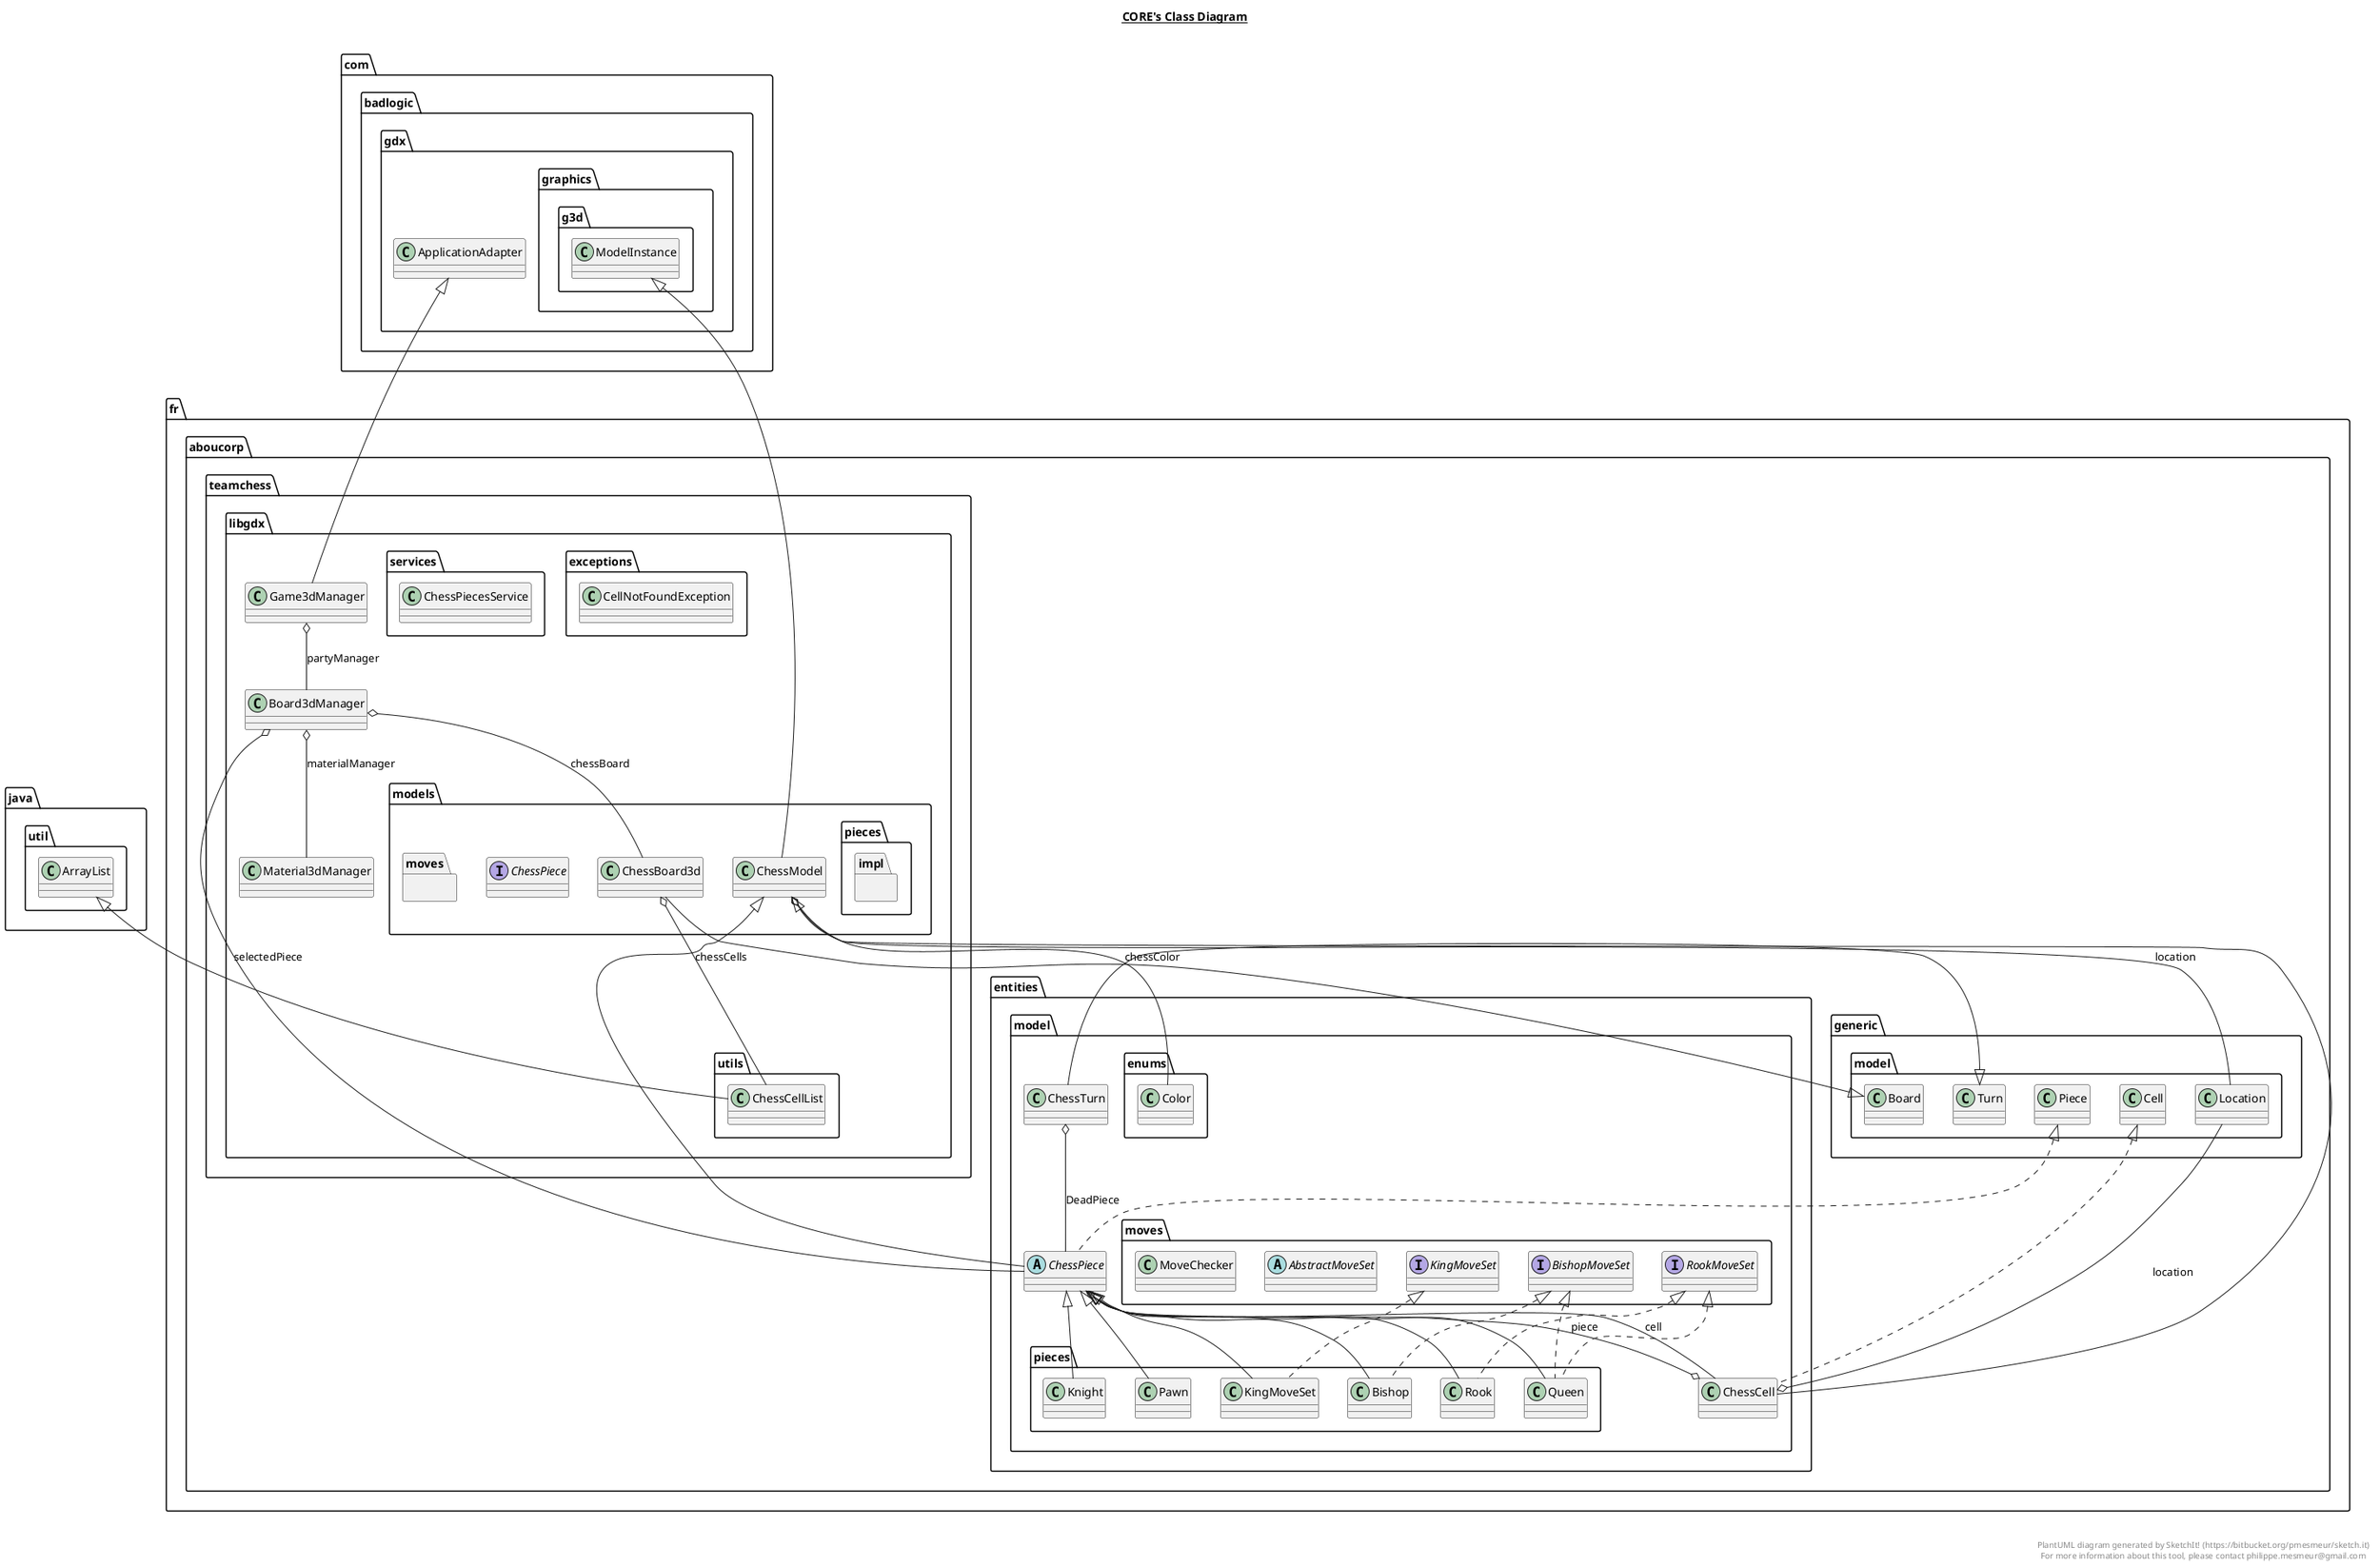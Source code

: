 @startuml

title __CORE's Class Diagram__\n

  namespace fr.aboucorp.teamchess.libgdx {
    class fr.aboucorp.teamchess.libgdx.Board3dManager {
    }
  }
  

  namespace fr.aboucorp.teamchess.libgdx {
    class fr.aboucorp.teamchess.libgdx.Game3dManager {
    }
  }
  

  namespace fr.aboucorp.teamchess.libgdx {
    class fr.aboucorp.teamchess.libgdx.Material3dManager {
    }
  }
  

  namespace fr.aboucorp.teamchess.libgdx {
    namespace exceptions {
      class fr.aboucorp.teamchess.libgdx.exceptions.CellNotFoundException {
      }
    }
  }
  

  namespace fr.aboucorp.teamchess.libgdx {
    namespace models {
      class fr.aboucorp.teamchess.libgdx.models.ChessBoard3d {
      }
    }
  }
  

  namespace fr.aboucorp.teamchess.libgdx {
    namespace models {
      class fr.aboucorp.entities.model.ChessCell {
      }
    }
  }
  

  namespace fr.aboucorp.teamchess.libgdx {
    namespace models {
      class fr.aboucorp.teamchess.libgdx.models.ChessModel {
      }
    }
  }
  

  namespace fr.aboucorp.teamchess.libgdx {
    namespace models {
      abstract class fr.aboucorp.entities.model.ChessPiece {
      }
    }
  }
  

  namespace fr.aboucorp.teamchess.libgdx {
    namespace models {
      class fr.aboucorp.entities.model.ChessTurn {
      }
    }
  }
  

  namespace fr.aboucorp.teamchess.libgdx {
    namespace models {
      namespace moves {
        abstract class fr.aboucorp.entities.model.moves.AbstractMoveSet {
        }
      }
    }
  }
  

  namespace fr.aboucorp.teamchess.libgdx {
    namespace models {
      namespace moves {
        interface fr.aboucorp.entities.model.moves.BishopMoveSet {
        }
      }
    }
  }
  

  namespace fr.aboucorp.teamchess.libgdx {
    namespace models {
      namespace moves {
        interface fr.aboucorp.entities.model.moves.KingMoveSet {
        }
      }
    }
  }
  

  namespace fr.aboucorp.teamchess.libgdx {
    namespace models {
      namespace moves {
        interface fr.aboucorp.entities.model.moves.RookMoveSet {
        }
      }
    }
  }
  

  namespace fr.aboucorp.teamchess.libgdx {
    namespace models {
      namespace moves {
        class fr.aboucorp.entities.model.moves.MoveChecker {
        }
      }
    }
  }
  

  namespace fr.aboucorp.teamchess.libgdx {
    namespace models {
      namespace pieces {
        interface fr.aboucorp.teamchess.libgdx.models.ChessPiece {
        }
      }
    }
  }
  

  namespace fr.aboucorp.teamchess.libgdx {
    namespace models {
      namespace pieces {
        namespace impl {
          class fr.aboucorp.entities.model.pieces.Bishop {
          }
        }
      }
    }
  }
  

  namespace fr.aboucorp.teamchess.libgdx {
    namespace models {
      namespace pieces {
        namespace impl {
          class fr.aboucorp.entities.model.pieces.KingMoveSet {
          }
        }
      }
    }
  }
  

  namespace fr.aboucorp.teamchess.libgdx {
    namespace models {
      namespace pieces {
        namespace impl {
          class fr.aboucorp.entities.model.pieces.Knight {
          }
        }
      }
    }
  }
  

  namespace fr.aboucorp.teamchess.libgdx {
    namespace models {
      namespace pieces {
        namespace impl {
          class fr.aboucorp.entities.model.pieces.Pawn {
          }
        }
      }
    }
  }
  

  namespace fr.aboucorp.teamchess.libgdx {
    namespace models {
      namespace pieces {
        namespace impl {
          class fr.aboucorp.entities.model.pieces.Queen {
          }
        }
      }
    }
  }
  

  namespace fr.aboucorp.teamchess.libgdx {
    namespace models {
      namespace pieces {
        namespace impl {
          class fr.aboucorp.entities.model.pieces.Rook {
          }
        }
      }
    }
  }
  

  namespace fr.aboucorp.teamchess.libgdx {
    namespace services {
      class fr.aboucorp.teamchess.libgdx.services.ChessPiecesService {
      }
    }
  }
  

  namespace fr.aboucorp.teamchess.libgdx {
    namespace utils {
      class fr.aboucorp.teamchess.libgdx.utils.ChessCellList {
      }
    }
  }
  

  fr.aboucorp.teamchess.libgdx.Board3dManager o-- fr.aboucorp.teamchess.libgdx.models.ChessBoard3d : chessBoard
  fr.aboucorp.teamchess.libgdx.Board3dManager o-- fr.aboucorp.teamchess.libgdx.Material3dManager : materialManager
  fr.aboucorp.teamchess.libgdx.Board3dManager o-- fr.aboucorp.entities.model.ChessPiece : selectedPiece
  fr.aboucorp.teamchess.libgdx.Game3dManager -up-|> com.badlogic.gdx.ApplicationAdapter
  fr.aboucorp.teamchess.libgdx.Game3dManager o-- fr.aboucorp.teamchess.libgdx.Board3dManager : partyManager
  fr.aboucorp.teamchess.libgdx.models.ChessBoard3d -up-|> fr.aboucorp.generic.model.Board
  fr.aboucorp.teamchess.libgdx.models.ChessBoard3d o-- fr.aboucorp.teamchess.libgdx.utils.ChessCellList : chessCells
  fr.aboucorp.entities.model.ChessCell .up.|> fr.aboucorp.generic.model.Cell
  fr.aboucorp.entities.model.ChessCell -up-|> fr.aboucorp.teamchess.libgdx.models.ChessModel
  fr.aboucorp.entities.model.ChessCell o-- fr.aboucorp.generic.model.Location : location
  fr.aboucorp.entities.model.ChessCell o-- fr.aboucorp.entities.model.ChessPiece : piece
  fr.aboucorp.teamchess.libgdx.models.ChessModel -up-|> com.badlogic.gdx.graphics.g3d.ModelInstance
  fr.aboucorp.teamchess.libgdx.models.ChessModel o-- fr.aboucorp.entities.model.enums.Color : chessColor
  fr.aboucorp.teamchess.libgdx.models.ChessModel o-- fr.aboucorp.generic.model.Location : location
  fr.aboucorp.entities.model.ChessPiece .up.|> fr.aboucorp.generic.model.Piece
  fr.aboucorp.entities.model.ChessPiece -up-|> fr.aboucorp.teamchess.libgdx.models.ChessModel
  fr.aboucorp.entities.model.ChessPiece o-- fr.aboucorp.entities.model.ChessCell : cell
  fr.aboucorp.entities.model.ChessTurn -up-|> fr.aboucorp.generic.model.Turn
  fr.aboucorp.entities.model.ChessTurn o-- fr.aboucorp.entities.model.ChessPiece : DeadPiece
  fr.aboucorp.entities.model.pieces.Bishop .up.|> fr.aboucorp.entities.model.moves.BishopMoveSet
  fr.aboucorp.entities.model.pieces.Bishop -up-|> fr.aboucorp.entities.model.ChessPiece
  fr.aboucorp.entities.model.pieces.KingMoveSet .up.|> fr.aboucorp.entities.model.moves.KingMoveSet
  fr.aboucorp.entities.model.pieces.KingMoveSet -up-|> fr.aboucorp.entities.model.ChessPiece
  fr.aboucorp.entities.model.pieces.Knight -up-|> fr.aboucorp.entities.model.ChessPiece
  fr.aboucorp.entities.model.pieces.Pawn -up-|> fr.aboucorp.entities.model.ChessPiece
  fr.aboucorp.entities.model.pieces.Queen .up.|> fr.aboucorp.entities.model.moves.BishopMoveSet
  fr.aboucorp.entities.model.pieces.Queen .up.|> fr.aboucorp.entities.model.moves.RookMoveSet
  fr.aboucorp.entities.model.pieces.Queen -up-|> fr.aboucorp.entities.model.ChessPiece
  fr.aboucorp.entities.model.pieces.Rook .up.|> fr.aboucorp.entities.model.moves.RookMoveSet
  fr.aboucorp.entities.model.pieces.Rook -up-|> fr.aboucorp.entities.model.ChessPiece
  fr.aboucorp.teamchess.libgdx.utils.ChessCellList -up-|> java.util.ArrayList


right footer


PlantUML diagram generated by SketchIt! (https://bitbucket.org/pmesmeur/sketch.it)
For more information about this tool, please contact philippe.mesmeur@gmail.com
endfooter

@enduml
